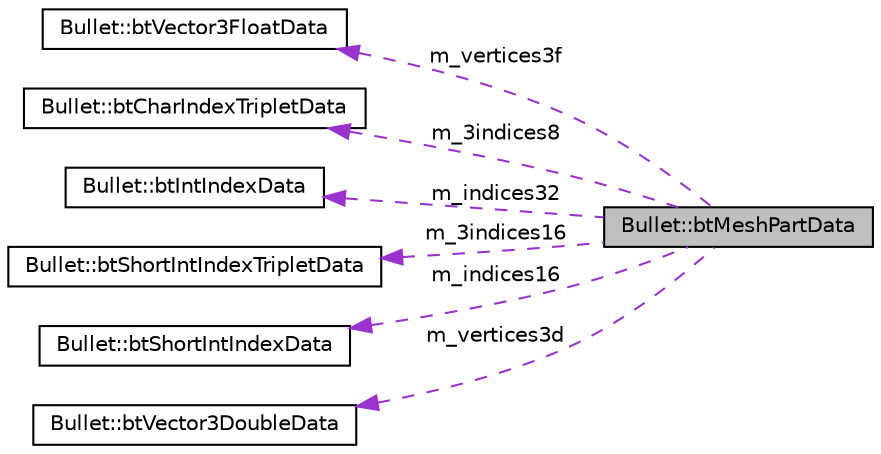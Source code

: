 digraph "Bullet::btMeshPartData"
{
  edge [fontname="Helvetica",fontsize="10",labelfontname="Helvetica",labelfontsize="10"];
  node [fontname="Helvetica",fontsize="10",shape=record];
  rankdir="LR";
  Node1 [label="Bullet::btMeshPartData",height=0.2,width=0.4,color="black", fillcolor="grey75", style="filled", fontcolor="black"];
  Node2 -> Node1 [dir="back",color="darkorchid3",fontsize="10",style="dashed",label=" m_vertices3f" ];
  Node2 [label="Bullet::btVector3FloatData",height=0.2,width=0.4,color="black", fillcolor="white", style="filled",URL="$class_bullet_1_1bt_vector3_float_data.html"];
  Node3 -> Node1 [dir="back",color="darkorchid3",fontsize="10",style="dashed",label=" m_3indices8" ];
  Node3 [label="Bullet::btCharIndexTripletData",height=0.2,width=0.4,color="black", fillcolor="white", style="filled",URL="$class_bullet_1_1bt_char_index_triplet_data.html"];
  Node4 -> Node1 [dir="back",color="darkorchid3",fontsize="10",style="dashed",label=" m_indices32" ];
  Node4 [label="Bullet::btIntIndexData",height=0.2,width=0.4,color="black", fillcolor="white", style="filled",URL="$class_bullet_1_1bt_int_index_data.html"];
  Node5 -> Node1 [dir="back",color="darkorchid3",fontsize="10",style="dashed",label=" m_3indices16" ];
  Node5 [label="Bullet::btShortIntIndexTripletData",height=0.2,width=0.4,color="black", fillcolor="white", style="filled",URL="$class_bullet_1_1bt_short_int_index_triplet_data.html"];
  Node6 -> Node1 [dir="back",color="darkorchid3",fontsize="10",style="dashed",label=" m_indices16" ];
  Node6 [label="Bullet::btShortIntIndexData",height=0.2,width=0.4,color="black", fillcolor="white", style="filled",URL="$class_bullet_1_1bt_short_int_index_data.html"];
  Node7 -> Node1 [dir="back",color="darkorchid3",fontsize="10",style="dashed",label=" m_vertices3d" ];
  Node7 [label="Bullet::btVector3DoubleData",height=0.2,width=0.4,color="black", fillcolor="white", style="filled",URL="$class_bullet_1_1bt_vector3_double_data.html"];
}
